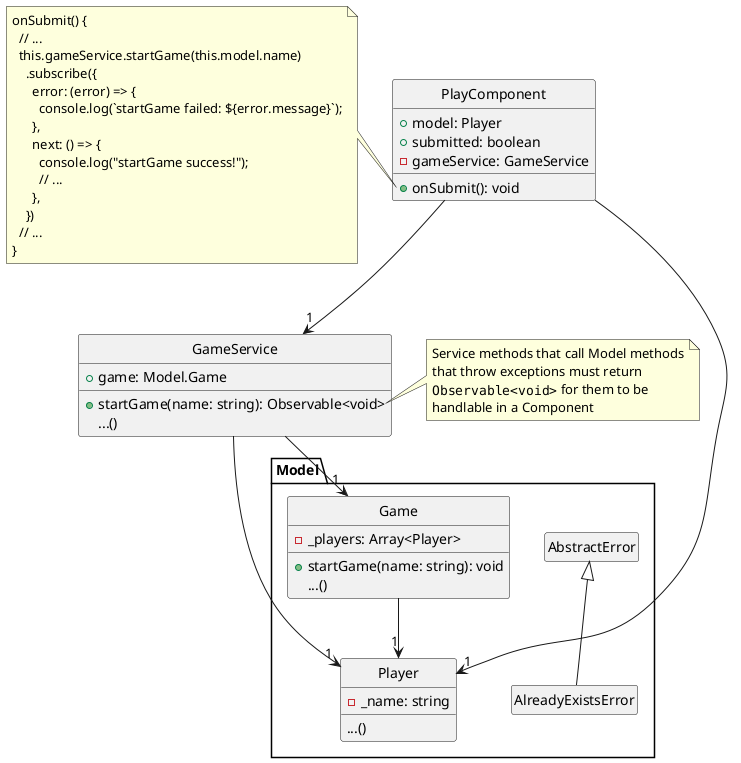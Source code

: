 @startuml
skinparam style strictuml
hide empty members
' class AppComponent {
'     +title: string
' }
' abstract class default extends Error {
'     +{abstract} code: number
' }
class Model.AlreadyExistsError extends Model.AbstractError {
}
' class Model.Die {
'     -_valeur: number
'     +brasser(): void
'     +valeur: number
' }
class Model.Player {
    -_name: string
    ...()
}
' class Model.NotFoundError extends Model.AbstractError {
'     +code: 404
' }
class Model.Game {
    -_players: Array<Player>
    +startGame(name: string): void
    ...()
}
class GameService {
    +game: Model.Game
    +startGame(name: string): Observable<void>
    ...()
}
' enum PageState {
'     New
'     Playing
' }

' class PlayComponent implements OnInit {
class PlayComponent {
    ' +PageState: typeof PageState
    ' +etatPage: PageState
    +model: Player
    +submitted: boolean
    ' +resultat: ResultatLancer
    +onSubmit(): void
    -gameService: GameService
    ' +ngOnInit(): void
    ' +lancer(): void
    ' +{static} PageState: typeof PageState
}

' class StatistiquesComponent implements OnInit {
'     +joueurs: IterableIterator<Player> | undefined
'     -Model.Game: GameService
'     +ngOnInit(): void
' }

' class PageNotFoundComponent implements OnInit {
'     +ngOnInit(): void
' }

' class AppModule {
'     +Model.Game: Model.Game
' }
Model.Game --> "1" Model.Player
' Model.Game --> "1" Model.Die
' Model.Game --> "1" ResultatLancer
GameService --> "1" Model.Game
GameService --> "1" Model.Player
' GameService --> "1" ResultatLancer
' PlayComponent --> "1" PageState
PlayComponent --> "1" Model.Player
' PlayComponent --> "1" ResultatLancer
PlayComponent --> "1" GameService
' StatistiquesComponent --> "1" Model.Player
' StatistiquesComponent --> "1" GameService
' AppModule --> "1" Model.Game

note right of GameService::startGame
 Service methods that call Model methods
 that throw exceptions must return
 ""Observable<void>"" for them to be
 handlable in a Component
end note

note left of PlayComponent::onSubmit
  onSubmit() {
    // ...
    this.gameService.startGame(this.model.name)
      .subscribe({
        error: (error) => {
          console.log(`startGame failed: ${error.message}`);
        },
        next: () => {
          console.log("startGame success!");
          // ...
        },
      })
    // ...
  }
end note

@enduml
